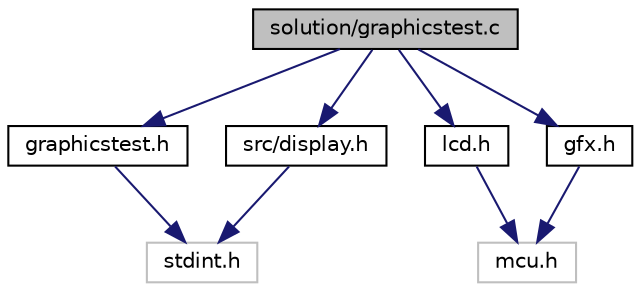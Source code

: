 digraph "solution/graphicstest.c"
{
 // LATEX_PDF_SIZE
  edge [fontname="Helvetica",fontsize="10",labelfontname="Helvetica",labelfontsize="10"];
  node [fontname="Helvetica",fontsize="10",shape=record];
  Node1 [label="solution/graphicstest.c",height=0.2,width=0.4,color="black", fillcolor="grey75", style="filled", fontcolor="black",tooltip=" "];
  Node1 -> Node2 [color="midnightblue",fontsize="10",style="solid",fontname="Helvetica"];
  Node2 [label="graphicstest.h",height=0.2,width=0.4,color="black", fillcolor="white", style="filled",URL="$graphicstest_8h.html",tooltip=" "];
  Node2 -> Node3 [color="midnightblue",fontsize="10",style="solid",fontname="Helvetica"];
  Node3 [label="stdint.h",height=0.2,width=0.4,color="grey75", fillcolor="white", style="filled",tooltip=" "];
  Node1 -> Node4 [color="midnightblue",fontsize="10",style="solid",fontname="Helvetica"];
  Node4 [label="lcd.h",height=0.2,width=0.4,color="black", fillcolor="white", style="filled",URL="$lcd_8h.html",tooltip="This code is based on: https://github.com/adafruit/Adafruit-GFX-Library & https://github...."];
  Node4 -> Node5 [color="midnightblue",fontsize="10",style="solid",fontname="Helvetica"];
  Node5 [label="mcu.h",height=0.2,width=0.4,color="grey75", fillcolor="white", style="filled",tooltip=" "];
  Node1 -> Node6 [color="midnightblue",fontsize="10",style="solid",fontname="Helvetica"];
  Node6 [label="gfx.h",height=0.2,width=0.4,color="black", fillcolor="white", style="filled",URL="$gfx_8h.html",tooltip="This code is based on: https://github.com/adafruit/Adafruit-GFX-Library &   https://github...."];
  Node6 -> Node5 [color="midnightblue",fontsize="10",style="solid",fontname="Helvetica"];
  Node1 -> Node7 [color="midnightblue",fontsize="10",style="solid",fontname="Helvetica"];
  Node7 [label="src/display.h",height=0.2,width=0.4,color="black", fillcolor="white", style="filled",URL="$display_8h.html",tooltip=" "];
  Node7 -> Node3 [color="midnightblue",fontsize="10",style="solid",fontname="Helvetica"];
}
